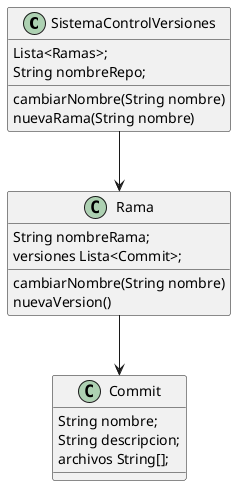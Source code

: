@startuml
class SistemaControlVersiones{
  Lista<Ramas>;
  String nombreRepo;
  cambiarNombre(String nombre)
  nuevaRama(String nombre)
}
class Rama{
  String nombreRama;
  versiones Lista<Commit>;
  cambiarNombre(String nombre)
  nuevaVersion()
}
class Commit{
  String nombre;
  String descripcion;
  archivos String[];
}
SistemaControlVersiones --> Rama
Rama --> Commit
@enduml
